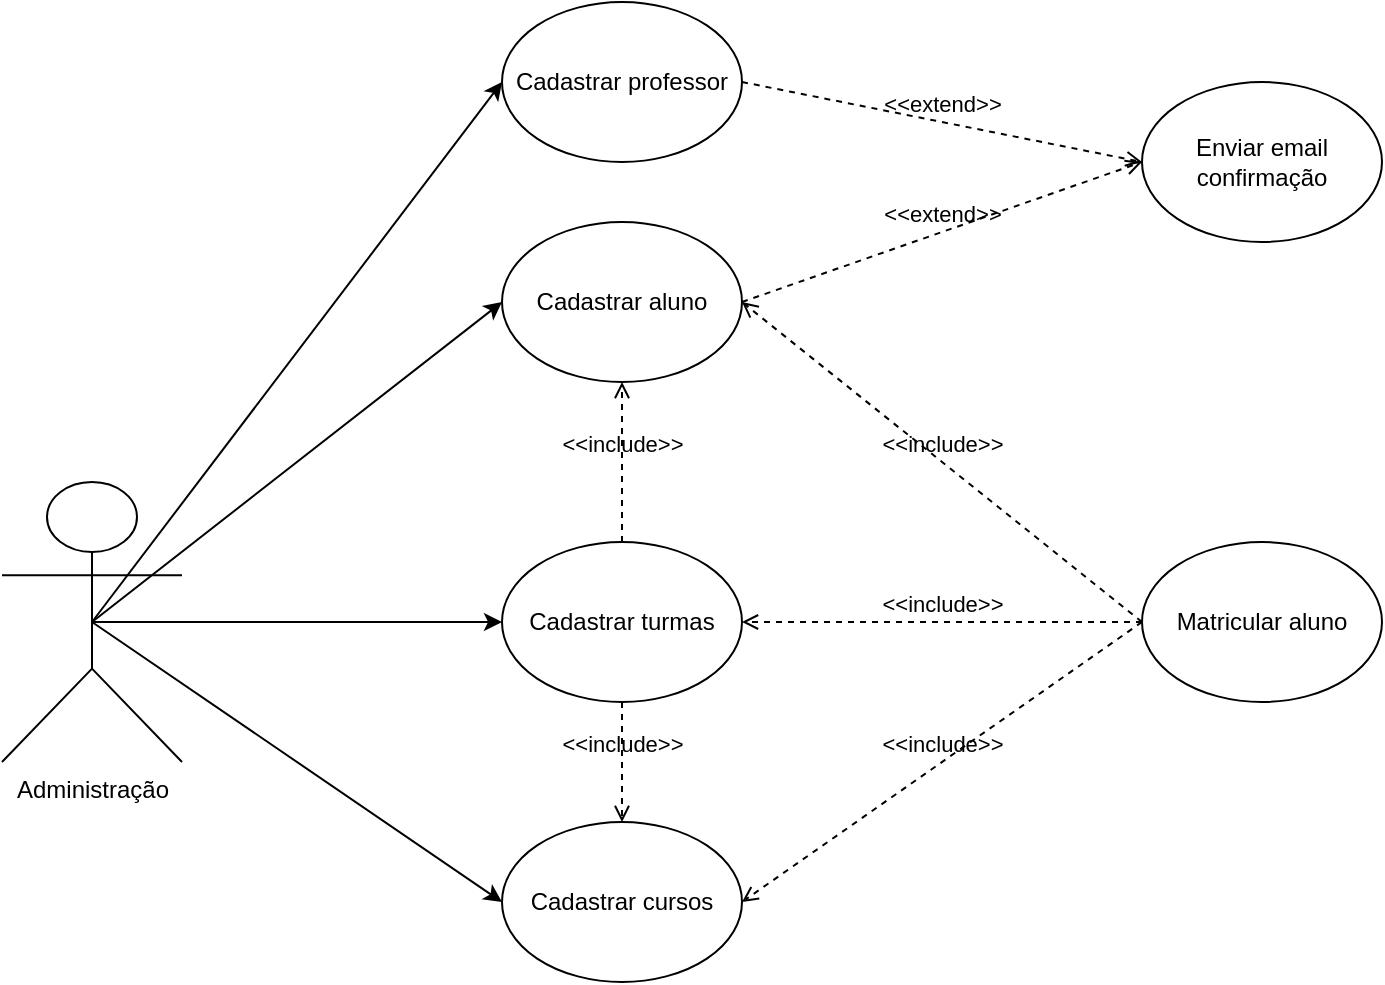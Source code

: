 <mxfile version="20.4.1" type="github" pages="2"><diagram id="KWVjR4w8Ia9JYfsq8V5N" name="Page-1"><mxGraphModel dx="1381" dy="795" grid="1" gridSize="10" guides="1" tooltips="1" connect="1" arrows="1" fold="1" page="1" pageScale="1" pageWidth="1920" pageHeight="1200" math="0" shadow="0"><root><mxCell id="0"/><mxCell id="1" parent="0"/><mxCell id="3JBXJPamL29KvdmWGO4K-3" value="Administração" style="shape=umlActor;verticalLabelPosition=bottom;verticalAlign=top;html=1;outlineConnect=0;" vertex="1" parent="1"><mxGeometry x="20" y="290" width="90" height="140" as="geometry"/></mxCell><mxCell id="3JBXJPamL29KvdmWGO4K-8" value="Cadastrar cursos" style="ellipse;whiteSpace=wrap;html=1;" vertex="1" parent="1"><mxGeometry x="270" y="460" width="120" height="80" as="geometry"/></mxCell><mxCell id="3JBXJPamL29KvdmWGO4K-9" value="Cadastrar professor" style="ellipse;whiteSpace=wrap;html=1;" vertex="1" parent="1"><mxGeometry x="270" y="50" width="120" height="80" as="geometry"/></mxCell><mxCell id="3JBXJPamL29KvdmWGO4K-10" value="Matricular aluno" style="ellipse;whiteSpace=wrap;html=1;" vertex="1" parent="1"><mxGeometry x="590" y="320" width="120" height="80" as="geometry"/></mxCell><mxCell id="3JBXJPamL29KvdmWGO4K-11" value="Cadastrar turmas" style="ellipse;whiteSpace=wrap;html=1;" vertex="1" parent="1"><mxGeometry x="270" y="320" width="120" height="80" as="geometry"/></mxCell><mxCell id="3JBXJPamL29KvdmWGO4K-12" value="Cadastrar aluno" style="ellipse;whiteSpace=wrap;html=1;" vertex="1" parent="1"><mxGeometry x="270" y="160" width="120" height="80" as="geometry"/></mxCell><mxCell id="3JBXJPamL29KvdmWGO4K-13" value="" style="endArrow=classic;html=1;rounded=0;exitX=0.5;exitY=0.5;exitDx=0;exitDy=0;exitPerimeter=0;entryX=0;entryY=0.5;entryDx=0;entryDy=0;" edge="1" parent="1" source="3JBXJPamL29KvdmWGO4K-3" target="3JBXJPamL29KvdmWGO4K-8"><mxGeometry width="50" height="50" relative="1" as="geometry"><mxPoint x="680" y="410" as="sourcePoint"/><mxPoint x="730" y="360" as="targetPoint"/></mxGeometry></mxCell><mxCell id="3JBXJPamL29KvdmWGO4K-14" value="" style="endArrow=classic;html=1;rounded=0;exitX=0.5;exitY=0.5;exitDx=0;exitDy=0;exitPerimeter=0;entryX=0;entryY=0.5;entryDx=0;entryDy=0;" edge="1" parent="1" source="3JBXJPamL29KvdmWGO4K-3" target="3JBXJPamL29KvdmWGO4K-9"><mxGeometry width="50" height="50" relative="1" as="geometry"><mxPoint x="680" y="410" as="sourcePoint"/><mxPoint x="730" y="360" as="targetPoint"/></mxGeometry></mxCell><mxCell id="3JBXJPamL29KvdmWGO4K-15" value="" style="endArrow=classic;html=1;rounded=0;exitX=0.5;exitY=0.5;exitDx=0;exitDy=0;exitPerimeter=0;entryX=0;entryY=0.5;entryDx=0;entryDy=0;" edge="1" parent="1" source="3JBXJPamL29KvdmWGO4K-3" target="3JBXJPamL29KvdmWGO4K-12"><mxGeometry width="50" height="50" relative="1" as="geometry"><mxPoint x="680" y="410" as="sourcePoint"/><mxPoint x="730" y="360" as="targetPoint"/></mxGeometry></mxCell><mxCell id="3JBXJPamL29KvdmWGO4K-16" value="" style="endArrow=classic;html=1;rounded=0;exitX=0.5;exitY=0.5;exitDx=0;exitDy=0;exitPerimeter=0;entryX=0;entryY=0.5;entryDx=0;entryDy=0;" edge="1" parent="1" source="3JBXJPamL29KvdmWGO4K-3" target="3JBXJPamL29KvdmWGO4K-11"><mxGeometry width="50" height="50" relative="1" as="geometry"><mxPoint x="680" y="410" as="sourcePoint"/><mxPoint x="730" y="360" as="targetPoint"/></mxGeometry></mxCell><mxCell id="3JBXJPamL29KvdmWGO4K-17" value="&amp;lt;&amp;lt;include&amp;gt;&amp;gt;" style="html=1;verticalAlign=bottom;labelBackgroundColor=none;endArrow=open;endFill=0;dashed=1;rounded=0;exitX=0;exitY=0.5;exitDx=0;exitDy=0;entryX=1;entryY=0.5;entryDx=0;entryDy=0;" edge="1" parent="1" source="3JBXJPamL29KvdmWGO4K-10" target="3JBXJPamL29KvdmWGO4K-12"><mxGeometry width="160" relative="1" as="geometry"><mxPoint x="620" y="390" as="sourcePoint"/><mxPoint x="780" y="390" as="targetPoint"/></mxGeometry></mxCell><mxCell id="3JBXJPamL29KvdmWGO4K-18" value="&amp;lt;&amp;lt;include&amp;gt;&amp;gt;" style="html=1;verticalAlign=bottom;labelBackgroundColor=none;endArrow=open;endFill=0;dashed=1;rounded=0;exitX=0;exitY=0.5;exitDx=0;exitDy=0;entryX=1;entryY=0.5;entryDx=0;entryDy=0;" edge="1" parent="1" source="3JBXJPamL29KvdmWGO4K-10" target="3JBXJPamL29KvdmWGO4K-8"><mxGeometry width="160" relative="1" as="geometry"><mxPoint x="620" y="390" as="sourcePoint"/><mxPoint x="780" y="390" as="targetPoint"/></mxGeometry></mxCell><mxCell id="3JBXJPamL29KvdmWGO4K-19" value="&amp;lt;&amp;lt;include&amp;gt;&amp;gt;" style="html=1;verticalAlign=bottom;labelBackgroundColor=none;endArrow=open;endFill=0;dashed=1;rounded=0;exitX=0;exitY=0.5;exitDx=0;exitDy=0;entryX=1;entryY=0.5;entryDx=0;entryDy=0;" edge="1" parent="1" source="3JBXJPamL29KvdmWGO4K-10" target="3JBXJPamL29KvdmWGO4K-11"><mxGeometry width="160" relative="1" as="geometry"><mxPoint x="620" y="390" as="sourcePoint"/><mxPoint x="780" y="390" as="targetPoint"/></mxGeometry></mxCell><mxCell id="3JBXJPamL29KvdmWGO4K-22" value="Enviar email confirmação" style="ellipse;whiteSpace=wrap;html=1;" vertex="1" parent="1"><mxGeometry x="590" y="90" width="120" height="80" as="geometry"/></mxCell><mxCell id="3JBXJPamL29KvdmWGO4K-24" value="&amp;lt;&amp;lt;extend&amp;gt;&amp;gt;" style="html=1;verticalAlign=bottom;labelBackgroundColor=none;endArrow=open;endFill=0;dashed=1;rounded=0;entryX=0;entryY=0.5;entryDx=0;entryDy=0;exitX=1;exitY=0.5;exitDx=0;exitDy=0;" edge="1" parent="1" source="3JBXJPamL29KvdmWGO4K-9" target="3JBXJPamL29KvdmWGO4K-22"><mxGeometry width="160" relative="1" as="geometry"><mxPoint x="480" y="80" as="sourcePoint"/><mxPoint x="780" y="370" as="targetPoint"/></mxGeometry></mxCell><mxCell id="3JBXJPamL29KvdmWGO4K-28" value="&amp;lt;&amp;lt;include&amp;gt;&amp;gt;" style="html=1;verticalAlign=bottom;labelBackgroundColor=none;endArrow=open;endFill=0;dashed=1;rounded=0;exitX=0.5;exitY=1;exitDx=0;exitDy=0;entryX=0.5;entryY=0;entryDx=0;entryDy=0;" edge="1" parent="1" source="3JBXJPamL29KvdmWGO4K-11" target="3JBXJPamL29KvdmWGO4K-8"><mxGeometry width="160" relative="1" as="geometry"><mxPoint x="620" y="370" as="sourcePoint"/><mxPoint x="780" y="370" as="targetPoint"/></mxGeometry></mxCell><mxCell id="3JBXJPamL29KvdmWGO4K-29" value="&amp;lt;&amp;lt;include&amp;gt;&amp;gt;" style="html=1;verticalAlign=bottom;labelBackgroundColor=none;endArrow=open;endFill=0;dashed=1;rounded=0;exitX=0.5;exitY=0;exitDx=0;exitDy=0;entryX=0.5;entryY=1;entryDx=0;entryDy=0;" edge="1" parent="1" source="3JBXJPamL29KvdmWGO4K-11" target="3JBXJPamL29KvdmWGO4K-12"><mxGeometry width="160" relative="1" as="geometry"><mxPoint x="620" y="370" as="sourcePoint"/><mxPoint x="780" y="370" as="targetPoint"/><mxPoint as="offset"/></mxGeometry></mxCell><mxCell id="3JBXJPamL29KvdmWGO4K-30" value="&amp;lt;&amp;lt;extend&amp;gt;&amp;gt;" style="html=1;verticalAlign=bottom;labelBackgroundColor=none;endArrow=open;endFill=0;dashed=1;rounded=0;exitX=1;exitY=0.5;exitDx=0;exitDy=0;entryX=0;entryY=0.5;entryDx=0;entryDy=0;" edge="1" parent="1" source="3JBXJPamL29KvdmWGO4K-12" target="3JBXJPamL29KvdmWGO4K-22"><mxGeometry width="160" relative="1" as="geometry"><mxPoint x="640" y="240" as="sourcePoint"/><mxPoint x="800" y="240" as="targetPoint"/></mxGeometry></mxCell></root></mxGraphModel></diagram><diagram id="fOTg4jwSHy2ELkMT1aUk" name="Page-2"><mxGraphModel dx="1381" dy="795" grid="1" gridSize="10" guides="1" tooltips="1" connect="1" arrows="1" fold="1" page="1" pageScale="1" pageWidth="1920" pageHeight="1200" math="0" shadow="0"><root><mxCell id="0"/><mxCell id="1" parent="0"/><mxCell id="5KBikl7-2hEvtKLffAFx-3" value="Paciente" style="swimlane;fontStyle=1;align=center;verticalAlign=top;childLayout=stackLayout;horizontal=1;startSize=26;horizontalStack=0;resizeParent=1;resizeParentMax=0;resizeLast=0;collapsible=1;marginBottom=0;" vertex="1" parent="1"><mxGeometry x="190" y="300" width="360" height="140" as="geometry"/></mxCell><mxCell id="5KBikl7-2hEvtKLffAFx-4" value="- data da primeira consulta : Date&#10;- plano : Char&#10;- consulta : Consulta" style="text;strokeColor=none;fillColor=none;align=left;verticalAlign=top;spacingLeft=4;spacingRight=4;overflow=hidden;rotatable=0;points=[[0,0.5],[1,0.5]];portConstraint=eastwest;" vertex="1" parent="5KBikl7-2hEvtKLffAFx-3"><mxGeometry y="26" width="360" height="54" as="geometry"/></mxCell><mxCell id="5KBikl7-2hEvtKLffAFx-5" value="" style="line;strokeWidth=1;fillColor=none;align=left;verticalAlign=middle;spacingTop=-1;spacingLeft=3;spacingRight=3;rotatable=0;labelPosition=right;points=[];portConstraint=eastwest;strokeColor=inherit;" vertex="1" parent="5KBikl7-2hEvtKLffAFx-3"><mxGeometry y="80" width="360" height="8" as="geometry"/></mxCell><mxCell id="5KBikl7-2hEvtKLffAFx-6" value="+ getDataPrimeiraConsulta() : Date&#10;+ getPlano() : Char&#10;+ getConsulta() : Consulta" style="text;strokeColor=none;fillColor=none;align=left;verticalAlign=top;spacingLeft=4;spacingRight=4;overflow=hidden;rotatable=0;points=[[0,0.5],[1,0.5]];portConstraint=eastwest;" vertex="1" parent="5KBikl7-2hEvtKLffAFx-3"><mxGeometry y="88" width="360" height="52" as="geometry"/></mxCell><mxCell id="5KBikl7-2hEvtKLffAFx-7" value="Endereco" style="swimlane;fontStyle=1;align=center;verticalAlign=middle;childLayout=stackLayout;horizontal=1;startSize=29;horizontalStack=0;resizeParent=1;resizeParentMax=0;resizeLast=0;collapsible=0;marginBottom=0;html=1;" vertex="1" parent="1"><mxGeometry x="470" y="30" width="200" height="110" as="geometry"/></mxCell><mxCell id="5KBikl7-2hEvtKLffAFx-8" value="- rua : String&lt;br&gt;- numero : int&lt;br&gt;- bairro : String&lt;br&gt;- cep : String&lt;br&gt;- cidade : Cidade" style="text;html=1;strokeColor=none;fillColor=none;align=left;verticalAlign=top;spacingLeft=4;spacingRight=4;overflow=hidden;rotatable=0;points=[[0,0.5],[1,0.5]];portConstraint=eastwest;" vertex="1" parent="5KBikl7-2hEvtKLffAFx-7"><mxGeometry y="29" width="200" height="81" as="geometry"/></mxCell><mxCell id="5KBikl7-2hEvtKLffAFx-11" value="Cidade" style="swimlane;fontStyle=1;align=center;verticalAlign=middle;childLayout=stackLayout;horizontal=1;startSize=29;horizontalStack=0;resizeParent=1;resizeParentMax=0;resizeLast=0;collapsible=0;marginBottom=0;html=1;" vertex="1" parent="1"><mxGeometry x="760" y="50" width="200" height="70" as="geometry"/></mxCell><mxCell id="5KBikl7-2hEvtKLffAFx-12" value="- nome : String&lt;br&gt;- estado : Estado" style="text;html=1;strokeColor=none;fillColor=none;align=left;verticalAlign=top;spacingLeft=4;spacingRight=4;overflow=hidden;rotatable=0;points=[[0,0.5],[1,0.5]];portConstraint=eastwest;" vertex="1" parent="5KBikl7-2hEvtKLffAFx-11"><mxGeometry y="29" width="200" height="41" as="geometry"/></mxCell><mxCell id="5KBikl7-2hEvtKLffAFx-13" value="Estado" style="swimlane;fontStyle=1;align=center;verticalAlign=middle;childLayout=stackLayout;horizontal=1;startSize=29;horizontalStack=0;resizeParent=1;resizeParentMax=0;resizeLast=0;collapsible=0;marginBottom=0;html=1;" vertex="1" parent="1"><mxGeometry x="1030" y="50" width="200" height="70" as="geometry"/></mxCell><mxCell id="5KBikl7-2hEvtKLffAFx-14" value="- nome : String&lt;br&gt;- sigla : String" style="text;html=1;strokeColor=none;fillColor=none;align=left;verticalAlign=top;spacingLeft=4;spacingRight=4;overflow=hidden;rotatable=0;points=[[0,0.5],[1,0.5]];portConstraint=eastwest;" vertex="1" parent="5KBikl7-2hEvtKLffAFx-13"><mxGeometry y="29" width="200" height="41" as="geometry"/></mxCell><mxCell id="5KBikl7-2hEvtKLffAFx-17" value="" style="endArrow=none;html=1;rounded=0;exitX=0;exitY=0.5;exitDx=0;exitDy=0;entryX=1;entryY=0.5;entryDx=0;entryDy=0;" edge="1" parent="1" source="5KBikl7-2hEvtKLffAFx-12" target="5KBikl7-2hEvtKLffAFx-8"><mxGeometry width="50" height="50" relative="1" as="geometry"><mxPoint x="680" y="430" as="sourcePoint"/><mxPoint x="730" y="380" as="targetPoint"/></mxGeometry></mxCell><mxCell id="5KBikl7-2hEvtKLffAFx-21" value="Agenda" style="swimlane;fontStyle=1;align=center;verticalAlign=top;childLayout=stackLayout;horizontal=1;startSize=26;horizontalStack=0;resizeParent=1;resizeParentMax=0;resizeLast=0;collapsible=1;marginBottom=0;" vertex="1" parent="1"><mxGeometry x="220" y="670" width="430" height="218" as="geometry"/></mxCell><mxCell id="5KBikl7-2hEvtKLffAFx-22" value="-  horario : Date" style="text;strokeColor=none;fillColor=none;align=left;verticalAlign=top;spacingLeft=4;spacingRight=4;overflow=hidden;rotatable=0;points=[[0,0.5],[1,0.5]];portConstraint=eastwest;" vertex="1" parent="5KBikl7-2hEvtKLffAFx-21"><mxGeometry y="26" width="430" height="24" as="geometry"/></mxCell><mxCell id="5KBikl7-2hEvtKLffAFx-23" value="" style="line;strokeWidth=1;fillColor=none;align=left;verticalAlign=middle;spacingTop=-1;spacingLeft=3;spacingRight=3;rotatable=0;labelPosition=right;points=[];portConstraint=eastwest;strokeColor=inherit;" vertex="1" parent="5KBikl7-2hEvtKLffAFx-21"><mxGeometry y="50" width="430" height="8" as="geometry"/></mxCell><mxCell id="5KBikl7-2hEvtKLffAFx-24" value="+ verificarPlano() : void&#10;+ verificarConsulta() : void&#10;+ agendarHorario() : void" style="text;strokeColor=none;fillColor=none;align=left;verticalAlign=top;spacingLeft=4;spacingRight=4;overflow=hidden;rotatable=0;points=[[0,0.5],[1,0.5]];portConstraint=eastwest;" vertex="1" parent="5KBikl7-2hEvtKLffAFx-21"><mxGeometry y="58" width="430" height="160" as="geometry"/></mxCell><mxCell id="5KBikl7-2hEvtKLffAFx-26" value="Pessoa" style="swimlane;fontStyle=1;align=center;verticalAlign=top;childLayout=stackLayout;horizontal=1;startSize=26;horizontalStack=0;resizeParent=1;resizeParentMax=0;resizeLast=0;collapsible=1;marginBottom=0;" vertex="1" parent="1"><mxGeometry x="40" y="30" width="360" height="200" as="geometry"/></mxCell><mxCell id="5KBikl7-2hEvtKLffAFx-27" value="- nome : String&#10;- endereco : Endereco&#10;- telefone : String&#10;- nascimento : Date&#10;- e-mail : String" style="text;strokeColor=none;fillColor=none;align=left;verticalAlign=top;spacingLeft=4;spacingRight=4;overflow=hidden;rotatable=0;points=[[0,0.5],[1,0.5]];portConstraint=eastwest;" vertex="1" parent="5KBikl7-2hEvtKLffAFx-26"><mxGeometry y="26" width="360" height="84" as="geometry"/></mxCell><mxCell id="5KBikl7-2hEvtKLffAFx-28" value="" style="line;strokeWidth=1;fillColor=none;align=left;verticalAlign=middle;spacingTop=-1;spacingLeft=3;spacingRight=3;rotatable=0;labelPosition=right;points=[];portConstraint=eastwest;strokeColor=inherit;" vertex="1" parent="5KBikl7-2hEvtKLffAFx-26"><mxGeometry y="110" width="360" height="8" as="geometry"/></mxCell><mxCell id="5KBikl7-2hEvtKLffAFx-29" value="+ getNome() : String&#10;+ getEndereco() : Endereco&#10;+ getTelefone() : String&#10;+ getNascimento() : Date&#10;+ getEmail() : String" style="text;strokeColor=none;fillColor=none;align=left;verticalAlign=top;spacingLeft=4;spacingRight=4;overflow=hidden;rotatable=0;points=[[0,0.5],[1,0.5]];portConstraint=eastwest;" vertex="1" parent="5KBikl7-2hEvtKLffAFx-26"><mxGeometry y="118" width="360" height="82" as="geometry"/></mxCell><mxCell id="5KBikl7-2hEvtKLffAFx-31" value="" style="endArrow=none;html=1;rounded=0;exitX=0;exitY=0.5;exitDx=0;exitDy=0;entryX=1;entryY=0.5;entryDx=0;entryDy=0;" edge="1" parent="1" source="5KBikl7-2hEvtKLffAFx-8" target="5KBikl7-2hEvtKLffAFx-27"><mxGeometry width="50" height="50" relative="1" as="geometry"><mxPoint x="680" y="430" as="sourcePoint"/><mxPoint x="730" y="380" as="targetPoint"/></mxGeometry></mxCell><mxCell id="5KBikl7-2hEvtKLffAFx-32" value="Médico" style="swimlane;fontStyle=1;align=center;verticalAlign=top;childLayout=stackLayout;horizontal=1;startSize=26;horizontalStack=0;resizeParent=1;resizeParentMax=0;resizeLast=0;collapsible=1;marginBottom=0;" vertex="1" parent="1"><mxGeometry x="50" y="490" width="360" height="80" as="geometry"/></mxCell><mxCell id="5KBikl7-2hEvtKLffAFx-33" value="- CRM : Int" style="text;strokeColor=none;fillColor=none;align=left;verticalAlign=top;spacingLeft=4;spacingRight=4;overflow=hidden;rotatable=0;points=[[0,0.5],[1,0.5]];portConstraint=eastwest;" vertex="1" parent="5KBikl7-2hEvtKLffAFx-32"><mxGeometry y="26" width="360" height="24" as="geometry"/></mxCell><mxCell id="5KBikl7-2hEvtKLffAFx-34" value="" style="line;strokeWidth=1;fillColor=none;align=left;verticalAlign=middle;spacingTop=-1;spacingLeft=3;spacingRight=3;rotatable=0;labelPosition=right;points=[];portConstraint=eastwest;strokeColor=inherit;" vertex="1" parent="5KBikl7-2hEvtKLffAFx-32"><mxGeometry y="50" width="360" height="8" as="geometry"/></mxCell><mxCell id="5KBikl7-2hEvtKLffAFx-35" value="+ validarCRM() : void" style="text;strokeColor=none;fillColor=none;align=left;verticalAlign=top;spacingLeft=4;spacingRight=4;overflow=hidden;rotatable=0;points=[[0,0.5],[1,0.5]];portConstraint=eastwest;" vertex="1" parent="5KBikl7-2hEvtKLffAFx-32"><mxGeometry y="58" width="360" height="22" as="geometry"/></mxCell><mxCell id="5KBikl7-2hEvtKLffAFx-36" value="" style="endArrow=classic;html=1;rounded=0;exitX=0.5;exitY=0;exitDx=0;exitDy=0;entryX=0.914;entryY=0.988;entryDx=0;entryDy=0;entryPerimeter=0;" edge="1" parent="1" source="5KBikl7-2hEvtKLffAFx-3" target="5KBikl7-2hEvtKLffAFx-29"><mxGeometry width="50" height="50" relative="1" as="geometry"><mxPoint x="680" y="430" as="sourcePoint"/><mxPoint x="730" y="380" as="targetPoint"/></mxGeometry></mxCell><mxCell id="5KBikl7-2hEvtKLffAFx-37" value="" style="endArrow=classic;html=1;rounded=0;exitX=0.25;exitY=0;exitDx=0;exitDy=0;entryX=0.286;entryY=1.024;entryDx=0;entryDy=0;entryPerimeter=0;" edge="1" parent="1" source="5KBikl7-2hEvtKLffAFx-32" target="5KBikl7-2hEvtKLffAFx-29"><mxGeometry width="50" height="50" relative="1" as="geometry"><mxPoint x="680" y="430" as="sourcePoint"/><mxPoint x="730" y="380" as="targetPoint"/></mxGeometry></mxCell><mxCell id="5KBikl7-2hEvtKLffAFx-47" value="" style="endArrow=none;html=1;rounded=0;exitX=0;exitY=0.5;exitDx=0;exitDy=0;entryX=1;entryY=0.5;entryDx=0;entryDy=0;" edge="1" parent="1" source="5KBikl7-2hEvtKLffAFx-14" target="5KBikl7-2hEvtKLffAFx-12"><mxGeometry width="50" height="50" relative="1" as="geometry"><mxPoint x="680" y="430" as="sourcePoint"/><mxPoint x="730" y="380" as="targetPoint"/></mxGeometry></mxCell><mxCell id="5KBikl7-2hEvtKLffAFx-48" value="" style="endArrow=none;html=1;rounded=0;entryX=-0.006;entryY=0.192;entryDx=0;entryDy=0;entryPerimeter=0;" edge="1" parent="1" target="5KBikl7-2hEvtKLffAFx-85"><mxGeometry width="50" height="50" relative="1" as="geometry"><mxPoint x="550" y="352" as="sourcePoint"/><mxPoint x="650" y="360.5" as="targetPoint"/></mxGeometry></mxCell><mxCell id="5KBikl7-2hEvtKLffAFx-58" value="" style="endArrow=none;html=1;rounded=0;exitX=1;exitY=0.25;exitDx=0;exitDy=0;entryX=0;entryY=0.5;entryDx=0;entryDy=0;" edge="1" parent="1"><mxGeometry width="50" height="50" relative="1" as="geometry"><mxPoint x="800" y="337.5" as="sourcePoint"/><mxPoint x="860" y="297" as="targetPoint"/></mxGeometry></mxCell><mxCell id="5KBikl7-2hEvtKLffAFx-59" value="" style="endArrow=none;html=1;rounded=0;exitX=1;exitY=0.5;exitDx=0;exitDy=0;entryX=0;entryY=0.5;entryDx=0;entryDy=0;" edge="1" parent="1"><mxGeometry width="50" height="50" relative="1" as="geometry"><mxPoint x="800" y="349" as="sourcePoint"/><mxPoint x="860" y="377" as="targetPoint"/></mxGeometry></mxCell><mxCell id="5KBikl7-2hEvtKLffAFx-60" value="Retorno" style="swimlane;fontStyle=1;align=center;verticalAlign=top;childLayout=stackLayout;horizontal=1;startSize=26;horizontalStack=0;resizeParent=1;resizeParentMax=0;resizeLast=0;collapsible=1;marginBottom=0;" vertex="1" parent="1"><mxGeometry x="980" y="541" width="150" height="34" as="geometry"/></mxCell><mxCell id="5KBikl7-2hEvtKLffAFx-61" value="" style="line;strokeWidth=1;fillColor=none;align=left;verticalAlign=middle;spacingTop=-1;spacingLeft=3;spacingRight=3;rotatable=0;labelPosition=right;points=[];portConstraint=eastwest;strokeColor=inherit;" vertex="1" parent="5KBikl7-2hEvtKLffAFx-60"><mxGeometry y="26" width="150" height="8" as="geometry"/></mxCell><mxCell id="5KBikl7-2hEvtKLffAFx-71" value="Nº Consulta" style="swimlane;fontStyle=1;align=center;verticalAlign=top;childLayout=stackLayout;horizontal=1;startSize=26;horizontalStack=0;resizeParent=1;resizeParentMax=0;resizeLast=0;collapsible=1;marginBottom=0;" vertex="1" parent="1"><mxGeometry x="1090" y="436" width="150" height="34" as="geometry"/></mxCell><mxCell id="5KBikl7-2hEvtKLffAFx-72" value="" style="line;strokeWidth=1;fillColor=none;align=left;verticalAlign=middle;spacingTop=-1;spacingLeft=3;spacingRight=3;rotatable=0;labelPosition=right;points=[];portConstraint=eastwest;strokeColor=inherit;" vertex="1" parent="5KBikl7-2hEvtKLffAFx-71"><mxGeometry y="26" width="150" height="8" as="geometry"/></mxCell><mxCell id="5KBikl7-2hEvtKLffAFx-82" value="Consulta" style="swimlane;fontStyle=1;align=center;verticalAlign=top;childLayout=stackLayout;horizontal=1;startSize=26;horizontalStack=0;resizeParent=1;resizeParentMax=0;resizeLast=0;collapsible=1;marginBottom=0;" vertex="1" parent="1"><mxGeometry x="640" y="290" width="160" height="86" as="geometry"/></mxCell><mxCell id="5KBikl7-2hEvtKLffAFx-83" value="- convenio : Convênio" style="text;strokeColor=none;fillColor=none;align=left;verticalAlign=top;spacingLeft=4;spacingRight=4;overflow=hidden;rotatable=0;points=[[0,0.5],[1,0.5]];portConstraint=eastwest;" vertex="1" parent="5KBikl7-2hEvtKLffAFx-82"><mxGeometry y="26" width="160" height="26" as="geometry"/></mxCell><mxCell id="5KBikl7-2hEvtKLffAFx-84" value="" style="line;strokeWidth=1;fillColor=none;align=left;verticalAlign=middle;spacingTop=-1;spacingLeft=3;spacingRight=3;rotatable=0;labelPosition=right;points=[];portConstraint=eastwest;strokeColor=inherit;" vertex="1" parent="5KBikl7-2hEvtKLffAFx-82"><mxGeometry y="52" width="160" height="8" as="geometry"/></mxCell><mxCell id="5KBikl7-2hEvtKLffAFx-85" value="getConvenio() : Convênio" style="text;strokeColor=none;fillColor=none;align=left;verticalAlign=top;spacingLeft=4;spacingRight=4;overflow=hidden;rotatable=0;points=[[0,0.5],[1,0.5]];portConstraint=eastwest;" vertex="1" parent="5KBikl7-2hEvtKLffAFx-82"><mxGeometry y="60" width="160" height="26" as="geometry"/></mxCell><mxCell id="5KBikl7-2hEvtKLffAFx-86" value="Convênio" style="swimlane;fontStyle=1;align=center;verticalAlign=top;childLayout=stackLayout;horizontal=1;startSize=26;horizontalStack=0;resizeParent=1;resizeParentMax=0;resizeLast=0;collapsible=1;marginBottom=0;" vertex="1" parent="1"><mxGeometry x="860" y="250" width="170" height="86" as="geometry"/></mxCell><mxCell id="5KBikl7-2hEvtKLffAFx-87" value="- tipo : Nome Convênio" style="text;strokeColor=none;fillColor=none;align=left;verticalAlign=top;spacingLeft=4;spacingRight=4;overflow=hidden;rotatable=0;points=[[0,0.5],[1,0.5]];portConstraint=eastwest;" vertex="1" parent="5KBikl7-2hEvtKLffAFx-86"><mxGeometry y="26" width="170" height="26" as="geometry"/></mxCell><mxCell id="5KBikl7-2hEvtKLffAFx-88" value="" style="line;strokeWidth=1;fillColor=none;align=left;verticalAlign=middle;spacingTop=-1;spacingLeft=3;spacingRight=3;rotatable=0;labelPosition=right;points=[];portConstraint=eastwest;strokeColor=inherit;" vertex="1" parent="5KBikl7-2hEvtKLffAFx-86"><mxGeometry y="52" width="170" height="8" as="geometry"/></mxCell><mxCell id="5KBikl7-2hEvtKLffAFx-89" value="getTipo() : Nome Convênio" style="text;strokeColor=none;fillColor=none;align=left;verticalAlign=top;spacingLeft=4;spacingRight=4;overflow=hidden;rotatable=0;points=[[0,0.5],[1,0.5]];portConstraint=eastwest;" vertex="1" parent="5KBikl7-2hEvtKLffAFx-86"><mxGeometry y="60" width="170" height="26" as="geometry"/></mxCell><mxCell id="5KBikl7-2hEvtKLffAFx-90" value="Nome convênio" style="swimlane;fontStyle=1;align=center;verticalAlign=top;childLayout=stackLayout;horizontal=1;startSize=26;horizontalStack=0;resizeParent=1;resizeParentMax=0;resizeLast=0;collapsible=1;marginBottom=0;" vertex="1" parent="1"><mxGeometry x="1080" y="300" width="160" height="86" as="geometry"/></mxCell><mxCell id="5KBikl7-2hEvtKLffAFx-91" value="- número : Nº Consultas" style="text;strokeColor=none;fillColor=none;align=left;verticalAlign=top;spacingLeft=4;spacingRight=4;overflow=hidden;rotatable=0;points=[[0,0.5],[1,0.5]];portConstraint=eastwest;" vertex="1" parent="5KBikl7-2hEvtKLffAFx-90"><mxGeometry y="26" width="160" height="26" as="geometry"/></mxCell><mxCell id="5KBikl7-2hEvtKLffAFx-92" value="" style="line;strokeWidth=1;fillColor=none;align=left;verticalAlign=middle;spacingTop=-1;spacingLeft=3;spacingRight=3;rotatable=0;labelPosition=right;points=[];portConstraint=eastwest;strokeColor=inherit;" vertex="1" parent="5KBikl7-2hEvtKLffAFx-90"><mxGeometry y="52" width="160" height="8" as="geometry"/></mxCell><mxCell id="5KBikl7-2hEvtKLffAFx-93" value="getNúmero() : Nº Consulta" style="text;strokeColor=none;fillColor=none;align=left;verticalAlign=top;spacingLeft=4;spacingRight=4;overflow=hidden;rotatable=0;points=[[0,0.5],[1,0.5]];portConstraint=eastwest;" vertex="1" parent="5KBikl7-2hEvtKLffAFx-90"><mxGeometry y="60" width="160" height="26" as="geometry"/></mxCell><mxCell id="5KBikl7-2hEvtKLffAFx-94" value="Particular" style="swimlane;fontStyle=1;align=center;verticalAlign=top;childLayout=stackLayout;horizontal=1;startSize=26;horizontalStack=0;resizeParent=1;resizeParentMax=0;resizeLast=0;collapsible=1;marginBottom=0;" vertex="1" parent="1"><mxGeometry x="860" y="350" width="170" height="120" as="geometry"/></mxCell><mxCell id="5KBikl7-2hEvtKLffAFx-95" value="- tipo : Primeira Consulta&#10;- tipo : Retorno" style="text;strokeColor=none;fillColor=none;align=left;verticalAlign=top;spacingLeft=4;spacingRight=4;overflow=hidden;rotatable=0;points=[[0,0.5],[1,0.5]];portConstraint=eastwest;" vertex="1" parent="5KBikl7-2hEvtKLffAFx-94"><mxGeometry y="26" width="170" height="44" as="geometry"/></mxCell><mxCell id="5KBikl7-2hEvtKLffAFx-96" value="" style="line;strokeWidth=1;fillColor=none;align=left;verticalAlign=middle;spacingTop=-1;spacingLeft=3;spacingRight=3;rotatable=0;labelPosition=right;points=[];portConstraint=eastwest;strokeColor=inherit;" vertex="1" parent="5KBikl7-2hEvtKLffAFx-94"><mxGeometry y="70" width="170" height="8" as="geometry"/></mxCell><mxCell id="5KBikl7-2hEvtKLffAFx-97" value="getTipo() : Primeira Consulta&#10;getTipo() : Retorno" style="text;strokeColor=none;fillColor=none;align=left;verticalAlign=top;spacingLeft=4;spacingRight=4;overflow=hidden;rotatable=0;points=[[0,0.5],[1,0.5]];portConstraint=eastwest;" vertex="1" parent="5KBikl7-2hEvtKLffAFx-94"><mxGeometry y="78" width="170" height="42" as="geometry"/></mxCell><mxCell id="5KBikl7-2hEvtKLffAFx-98" value="Primeira Consulta" style="swimlane;fontStyle=1;align=center;verticalAlign=top;childLayout=stackLayout;horizontal=1;startSize=26;horizontalStack=0;resizeParent=1;resizeParentMax=0;resizeLast=0;collapsible=1;marginBottom=0;" vertex="1" parent="1"><mxGeometry x="730" y="510" width="170" height="90" as="geometry"/></mxCell><mxCell id="5KBikl7-2hEvtKLffAFx-99" value="tipo : Pagamento" style="text;strokeColor=none;fillColor=none;align=left;verticalAlign=top;spacingLeft=4;spacingRight=4;overflow=hidden;rotatable=0;points=[[0,0.5],[1,0.5]];portConstraint=eastwest;" vertex="1" parent="5KBikl7-2hEvtKLffAFx-98"><mxGeometry y="26" width="170" height="24" as="geometry"/></mxCell><mxCell id="5KBikl7-2hEvtKLffAFx-100" value="" style="line;strokeWidth=1;fillColor=none;align=left;verticalAlign=middle;spacingTop=-1;spacingLeft=3;spacingRight=3;rotatable=0;labelPosition=right;points=[];portConstraint=eastwest;strokeColor=inherit;" vertex="1" parent="5KBikl7-2hEvtKLffAFx-98"><mxGeometry y="50" width="170" height="8" as="geometry"/></mxCell><mxCell id="5KBikl7-2hEvtKLffAFx-101" value="getTipo() : Pagamento" style="text;strokeColor=none;fillColor=none;align=left;verticalAlign=top;spacingLeft=4;spacingRight=4;overflow=hidden;rotatable=0;points=[[0,0.5],[1,0.5]];portConstraint=eastwest;" vertex="1" parent="5KBikl7-2hEvtKLffAFx-98"><mxGeometry y="58" width="170" height="32" as="geometry"/></mxCell><mxCell id="5KBikl7-2hEvtKLffAFx-103" value="" style="endArrow=none;html=1;rounded=0;exitX=1;exitY=0.5;exitDx=0;exitDy=0;entryX=0.5;entryY=0;entryDx=0;entryDy=0;" edge="1" parent="1" source="5KBikl7-2hEvtKLffAFx-87" target="5KBikl7-2hEvtKLffAFx-90"><mxGeometry width="50" height="50" relative="1" as="geometry"><mxPoint x="980" y="550" as="sourcePoint"/><mxPoint x="1030" y="500" as="targetPoint"/><Array as="points"><mxPoint x="1160" y="289"/></Array></mxGeometry></mxCell><mxCell id="5KBikl7-2hEvtKLffAFx-104" value="" style="endArrow=none;html=1;rounded=0;exitX=0.5;exitY=0;exitDx=0;exitDy=0;entryX=0.531;entryY=0.962;entryDx=0;entryDy=0;entryPerimeter=0;" edge="1" parent="1" source="5KBikl7-2hEvtKLffAFx-71" target="5KBikl7-2hEvtKLffAFx-93"><mxGeometry width="50" height="50" relative="1" as="geometry"><mxPoint x="980" y="550" as="sourcePoint"/><mxPoint x="1090" y="430" as="targetPoint"/></mxGeometry></mxCell><mxCell id="5KBikl7-2hEvtKLffAFx-105" value="" style="endArrow=none;html=1;rounded=0;exitX=1;exitY=0.5;exitDx=0;exitDy=0;" edge="1" parent="1" source="5KBikl7-2hEvtKLffAFx-97"><mxGeometry width="50" height="50" relative="1" as="geometry"><mxPoint x="980" y="550" as="sourcePoint"/><mxPoint x="1030" y="540" as="targetPoint"/><Array as="points"><mxPoint x="1030" y="500"/></Array></mxGeometry></mxCell><mxCell id="5KBikl7-2hEvtKLffAFx-107" value="" style="endArrow=none;html=1;rounded=0;exitX=0;exitY=0.5;exitDx=0;exitDy=0;" edge="1" parent="1" source="5KBikl7-2hEvtKLffAFx-97"><mxGeometry width="50" height="50" relative="1" as="geometry"><mxPoint x="980" y="550" as="sourcePoint"/><mxPoint x="860" y="510" as="targetPoint"/></mxGeometry></mxCell><mxCell id="5KBikl7-2hEvtKLffAFx-108" value="Pagamento" style="swimlane;fontStyle=1;align=center;verticalAlign=top;childLayout=stackLayout;horizontal=1;startSize=26;horizontalStack=0;resizeParent=1;resizeParentMax=0;resizeLast=0;collapsible=1;marginBottom=0;" vertex="1" parent="1"><mxGeometry x="730" y="640" width="170" height="90" as="geometry"/></mxCell><mxCell id="5KBikl7-2hEvtKLffAFx-109" value="forma : String" style="text;strokeColor=none;fillColor=none;align=left;verticalAlign=top;spacingLeft=4;spacingRight=4;overflow=hidden;rotatable=0;points=[[0,0.5],[1,0.5]];portConstraint=eastwest;" vertex="1" parent="5KBikl7-2hEvtKLffAFx-108"><mxGeometry y="26" width="170" height="24" as="geometry"/></mxCell><mxCell id="5KBikl7-2hEvtKLffAFx-110" value="" style="line;strokeWidth=1;fillColor=none;align=left;verticalAlign=middle;spacingTop=-1;spacingLeft=3;spacingRight=3;rotatable=0;labelPosition=right;points=[];portConstraint=eastwest;strokeColor=inherit;" vertex="1" parent="5KBikl7-2hEvtKLffAFx-108"><mxGeometry y="50" width="170" height="8" as="geometry"/></mxCell><mxCell id="5KBikl7-2hEvtKLffAFx-111" value="getForma() : void" style="text;strokeColor=none;fillColor=none;align=left;verticalAlign=top;spacingLeft=4;spacingRight=4;overflow=hidden;rotatable=0;points=[[0,0.5],[1,0.5]];portConstraint=eastwest;" vertex="1" parent="5KBikl7-2hEvtKLffAFx-108"><mxGeometry y="58" width="170" height="32" as="geometry"/></mxCell><mxCell id="5KBikl7-2hEvtKLffAFx-112" value="" style="endArrow=none;html=1;rounded=0;exitX=0.535;exitY=1;exitDx=0;exitDy=0;exitPerimeter=0;entryX=0.541;entryY=-0.011;entryDx=0;entryDy=0;entryPerimeter=0;" edge="1" parent="1" source="5KBikl7-2hEvtKLffAFx-101" target="5KBikl7-2hEvtKLffAFx-108"><mxGeometry width="50" height="50" relative="1" as="geometry"><mxPoint x="980" y="750" as="sourcePoint"/><mxPoint x="1030" y="700" as="targetPoint"/></mxGeometry></mxCell><mxCell id="5KBikl7-2hEvtKLffAFx-117" value="" style="endArrow=classic;html=1;rounded=0;exitX=0.445;exitY=-0.001;exitDx=0;exitDy=0;exitPerimeter=0;" edge="1" parent="1" source="5KBikl7-2hEvtKLffAFx-21"><mxGeometry width="50" height="50" relative="1" as="geometry"><mxPoint x="850" y="460" as="sourcePoint"/><mxPoint x="411" y="570" as="targetPoint"/></mxGeometry></mxCell><mxCell id="5KBikl7-2hEvtKLffAFx-119" value="" style="endArrow=classic;html=1;rounded=0;exitX=1;exitY=0;exitDx=0;exitDy=0;entryX=0.469;entryY=1.231;entryDx=0;entryDy=0;entryPerimeter=0;" edge="1" parent="1" source="5KBikl7-2hEvtKLffAFx-21" target="5KBikl7-2hEvtKLffAFx-85"><mxGeometry width="50" height="50" relative="1" as="geometry"><mxPoint x="590" y="530" as="sourcePoint"/><mxPoint x="640" y="480" as="targetPoint"/><Array as="points"><mxPoint x="710" y="670"/></Array></mxGeometry></mxCell></root></mxGraphModel></diagram></mxfile>